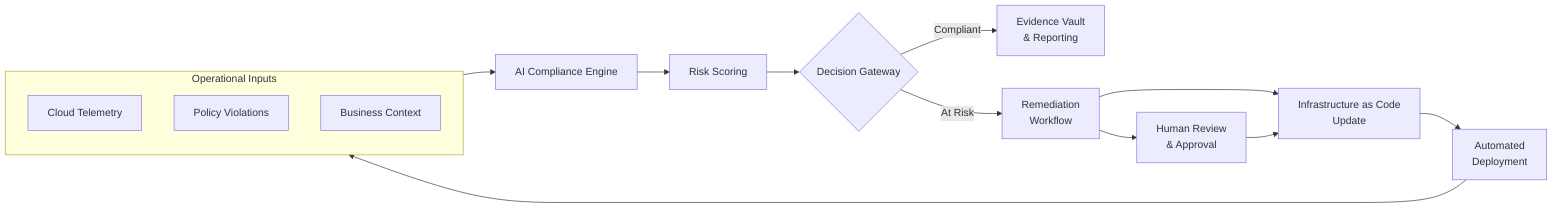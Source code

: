 %% Diagram: AI-Augmented Compliance Automation
flowchart LR
    subgraph Data_Sources[Operational Inputs]
        A1[Cloud Telemetry]:::kv-muted
        A2[Policy Violations]:::kv-muted
        A3[Business Context]:::kv-muted
    end
    Data_Sources --> B[AI Compliance Engine]:::kv-primary
    B --> C[Risk Scoring]:::kv-highlight
    C --> D{Decision Gateway}:::kv-outline
    D -->|Compliant| E[Evidence Vault\n& Reporting]:::kv-accent
    D -->|At Risk| F[Remediation\nWorkflow]:::kv-pattern
    F --> G[Infrastructure as Code\nUpdate]:::kv-accent
    G --> H[Automated\nDeployment]:::kv-primary
    H --> Data_Sources
    F --> I[Human Review\n& Approval]:::kv-elevated
    I --> G